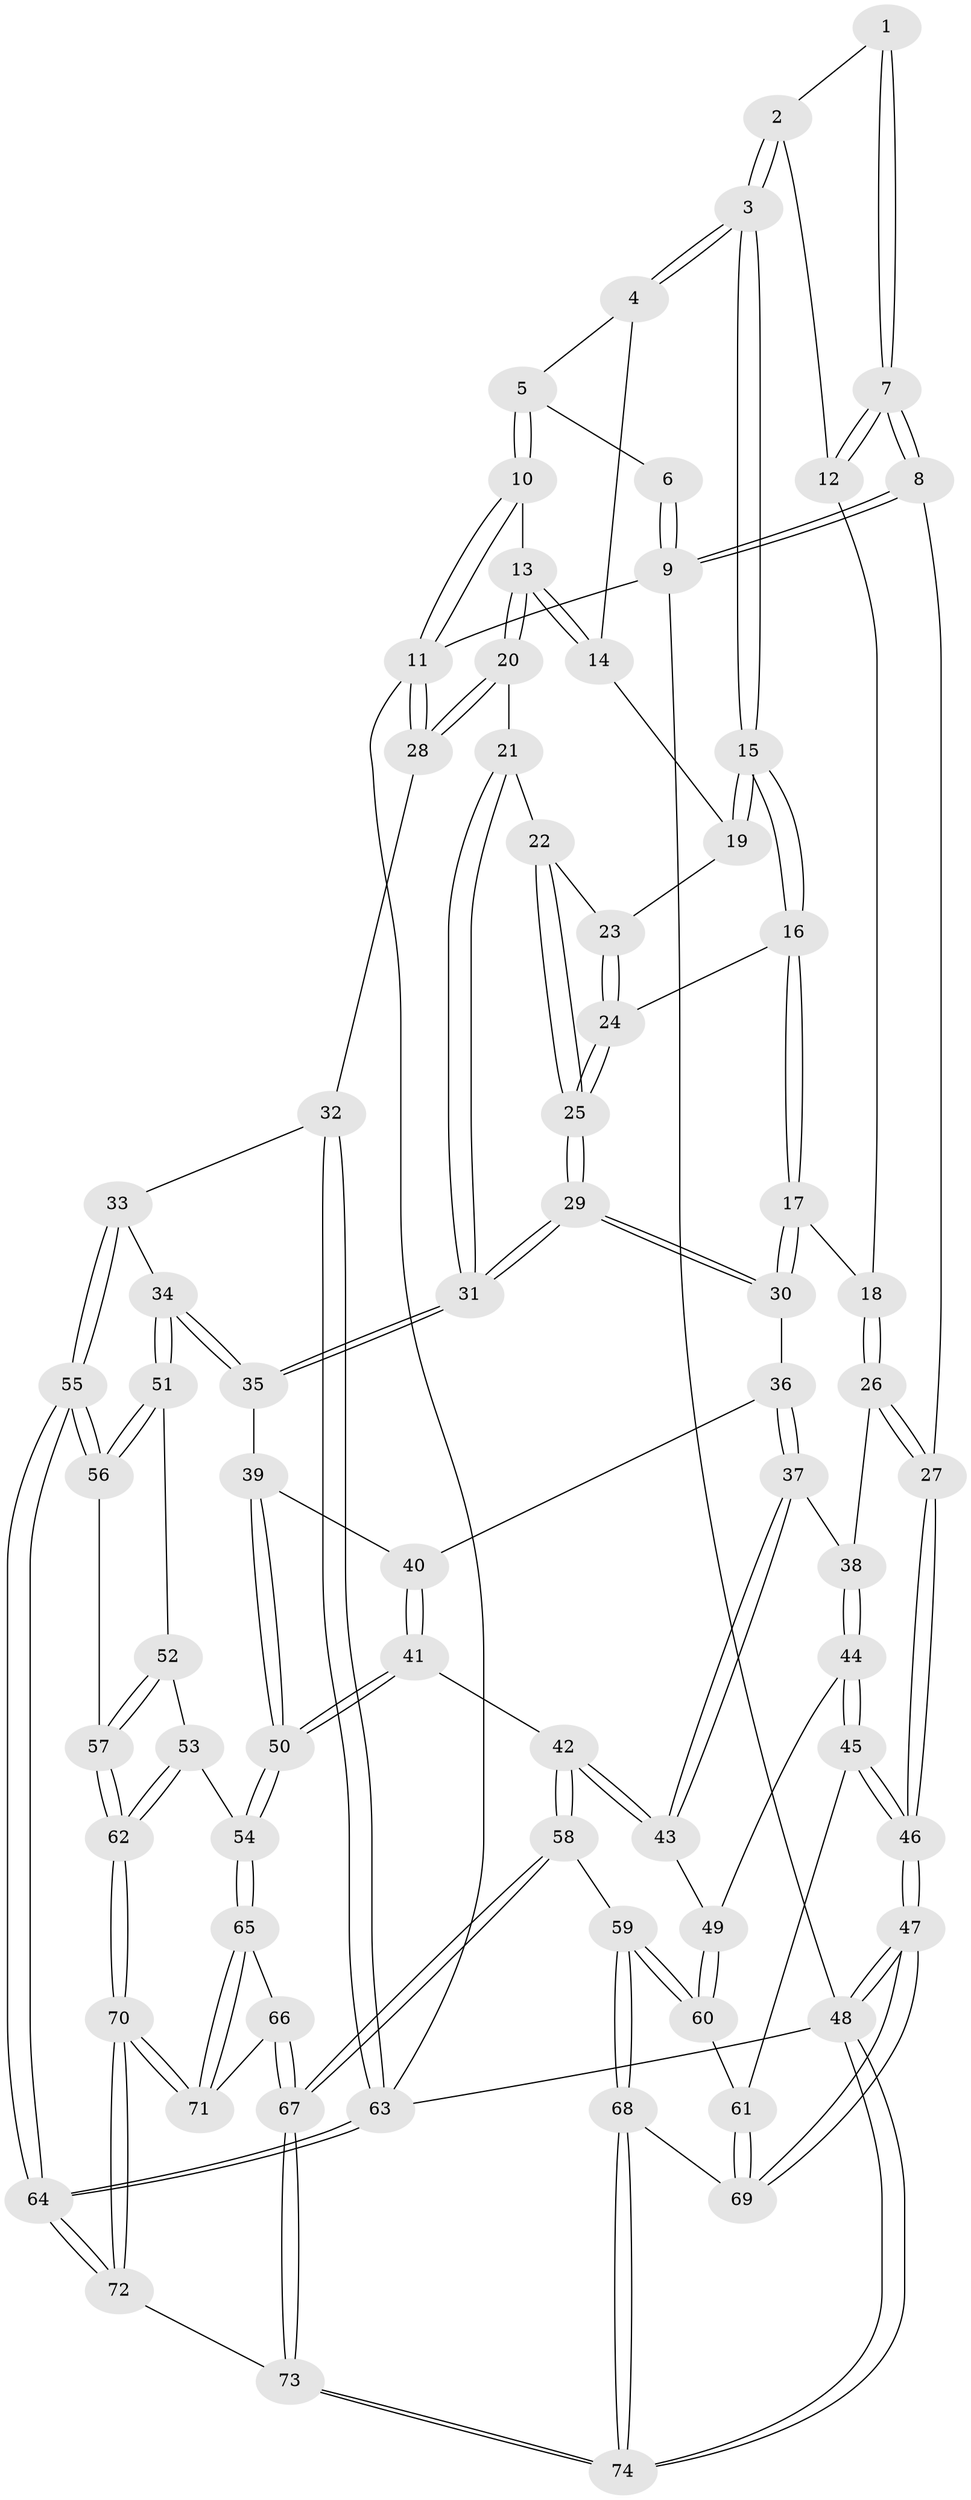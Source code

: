 // Generated by graph-tools (version 1.1) at 2025/27/03/09/25 03:27:04]
// undirected, 74 vertices, 182 edges
graph export_dot {
graph [start="1"]
  node [color=gray90,style=filled];
  1 [pos="+0.20932413022992094+0"];
  2 [pos="+0.36364728717837186+0.16920317666515167"];
  3 [pos="+0.4654382747895459+0.18397686613822445"];
  4 [pos="+0.5609234925663014+0.10330288914889595"];
  5 [pos="+0.6178303621185195+0"];
  6 [pos="+0.19043802800452792+0"];
  7 [pos="+0.017230669407226878+0.22853842124343923"];
  8 [pos="+0+0.30769142744390143"];
  9 [pos="+0+0"];
  10 [pos="+1+0"];
  11 [pos="+1+0"];
  12 [pos="+0.21214398418469524+0.2363417143440497"];
  13 [pos="+0.8123046821190956+0.2679793278596486"];
  14 [pos="+0.7367847291911804+0.24173826926903458"];
  15 [pos="+0.4593268944802107+0.3577302665377824"];
  16 [pos="+0.4584313421375373+0.3631604018775368"];
  17 [pos="+0.44772972957062934+0.38962493006603927"];
  18 [pos="+0.25323748424846104+0.37191238583222663"];
  19 [pos="+0.6683620693776479+0.35796221573805026"];
  20 [pos="+0.8678587020996523+0.3718243851564878"];
  21 [pos="+0.8309073422901002+0.4063564926025227"];
  22 [pos="+0.6844934404952466+0.3985625726101783"];
  23 [pos="+0.66835712899181+0.35803747491931326"];
  24 [pos="+0.6223604028054912+0.4170287029302005"];
  25 [pos="+0.6685634956039237+0.47418284510252345"];
  26 [pos="+0.13973423830410164+0.5229908966313878"];
  27 [pos="+0+0.3430142719640659"];
  28 [pos="+1+0.48875528303612276"];
  29 [pos="+0.6896020000802683+0.5371796709769993"];
  30 [pos="+0.4469968608799118+0.39948330693540623"];
  31 [pos="+0.7036386919971728+0.5578258183250304"];
  32 [pos="+1+0.600852408581089"];
  33 [pos="+0.9004235738050068+0.6780952446716302"];
  34 [pos="+0.7158219344661111+0.6630757012176387"];
  35 [pos="+0.6964154064930401+0.6441799371677784"];
  36 [pos="+0.4401624556372157+0.4231892127622859"];
  37 [pos="+0.2145851504739726+0.5865047972159174"];
  38 [pos="+0.16152700955134222+0.5461233687324483"];
  39 [pos="+0.6219608173340336+0.6486325228696674"];
  40 [pos="+0.4831770179151081+0.5490224888594272"];
  41 [pos="+0.3287679154829274+0.7182583855001863"];
  42 [pos="+0.2957261044942+0.7175112785632175"];
  43 [pos="+0.2447896755051842+0.6595457787140692"];
  44 [pos="+0+0.75994427108646"];
  45 [pos="+0+0.7638657099615439"];
  46 [pos="+0+0.7503513829739211"];
  47 [pos="+0+0.9995754567085815"];
  48 [pos="+0+1"];
  49 [pos="+0.057240938768482005+0.77581916524556"];
  50 [pos="+0.4621162853244138+0.7708108383968184"];
  51 [pos="+0.7157193212823331+0.6642961211730484"];
  52 [pos="+0.6378538113633835+0.7874413125287715"];
  53 [pos="+0.5766480275413911+0.8383952656822232"];
  54 [pos="+0.46967947392877607+0.7913882103111176"];
  55 [pos="+0.865568031573806+0.9852033474202229"];
  56 [pos="+0.7462249504018023+0.8952983698466356"];
  57 [pos="+0.6359850168833913+0.9214379147301828"];
  58 [pos="+0.2512536043881646+0.8569711935792522"];
  59 [pos="+0.1553676972413295+0.9177040501057148"];
  60 [pos="+0.09657324602730932+0.8363049585250584"];
  61 [pos="+0.006167719276067892+0.8703042797483497"];
  62 [pos="+0.6256160918720317+0.9260376373315906"];
  63 [pos="+1+1"];
  64 [pos="+1+1"];
  65 [pos="+0.4693998969178666+0.8000739255312909"];
  66 [pos="+0.39956351042202204+0.918132711737513"];
  67 [pos="+0.3586079111558399+0.9665104333748656"];
  68 [pos="+0.1390042595234983+0.9457542500127023"];
  69 [pos="+0.0811053079168688+0.9317480849308286"];
  70 [pos="+0.5559954366434798+1"];
  71 [pos="+0.5094882414831757+0.9184128504130086"];
  72 [pos="+0.4909315077642315+1"];
  73 [pos="+0.45441058208660795+1"];
  74 [pos="+0.11987736051254508+1"];
  1 -- 2;
  1 -- 7;
  1 -- 7;
  2 -- 3;
  2 -- 3;
  2 -- 12;
  3 -- 4;
  3 -- 4;
  3 -- 15;
  3 -- 15;
  4 -- 5;
  4 -- 14;
  5 -- 6;
  5 -- 10;
  5 -- 10;
  6 -- 9;
  6 -- 9;
  7 -- 8;
  7 -- 8;
  7 -- 12;
  7 -- 12;
  8 -- 9;
  8 -- 9;
  8 -- 27;
  9 -- 11;
  9 -- 48;
  10 -- 11;
  10 -- 11;
  10 -- 13;
  11 -- 28;
  11 -- 28;
  11 -- 63;
  12 -- 18;
  13 -- 14;
  13 -- 14;
  13 -- 20;
  13 -- 20;
  14 -- 19;
  15 -- 16;
  15 -- 16;
  15 -- 19;
  15 -- 19;
  16 -- 17;
  16 -- 17;
  16 -- 24;
  17 -- 18;
  17 -- 30;
  17 -- 30;
  18 -- 26;
  18 -- 26;
  19 -- 23;
  20 -- 21;
  20 -- 28;
  20 -- 28;
  21 -- 22;
  21 -- 31;
  21 -- 31;
  22 -- 23;
  22 -- 25;
  22 -- 25;
  23 -- 24;
  23 -- 24;
  24 -- 25;
  24 -- 25;
  25 -- 29;
  25 -- 29;
  26 -- 27;
  26 -- 27;
  26 -- 38;
  27 -- 46;
  27 -- 46;
  28 -- 32;
  29 -- 30;
  29 -- 30;
  29 -- 31;
  29 -- 31;
  30 -- 36;
  31 -- 35;
  31 -- 35;
  32 -- 33;
  32 -- 63;
  32 -- 63;
  33 -- 34;
  33 -- 55;
  33 -- 55;
  34 -- 35;
  34 -- 35;
  34 -- 51;
  34 -- 51;
  35 -- 39;
  36 -- 37;
  36 -- 37;
  36 -- 40;
  37 -- 38;
  37 -- 43;
  37 -- 43;
  38 -- 44;
  38 -- 44;
  39 -- 40;
  39 -- 50;
  39 -- 50;
  40 -- 41;
  40 -- 41;
  41 -- 42;
  41 -- 50;
  41 -- 50;
  42 -- 43;
  42 -- 43;
  42 -- 58;
  42 -- 58;
  43 -- 49;
  44 -- 45;
  44 -- 45;
  44 -- 49;
  45 -- 46;
  45 -- 46;
  45 -- 61;
  46 -- 47;
  46 -- 47;
  47 -- 48;
  47 -- 48;
  47 -- 69;
  47 -- 69;
  48 -- 74;
  48 -- 74;
  48 -- 63;
  49 -- 60;
  49 -- 60;
  50 -- 54;
  50 -- 54;
  51 -- 52;
  51 -- 56;
  51 -- 56;
  52 -- 53;
  52 -- 57;
  52 -- 57;
  53 -- 54;
  53 -- 62;
  53 -- 62;
  54 -- 65;
  54 -- 65;
  55 -- 56;
  55 -- 56;
  55 -- 64;
  55 -- 64;
  56 -- 57;
  57 -- 62;
  57 -- 62;
  58 -- 59;
  58 -- 67;
  58 -- 67;
  59 -- 60;
  59 -- 60;
  59 -- 68;
  59 -- 68;
  60 -- 61;
  61 -- 69;
  61 -- 69;
  62 -- 70;
  62 -- 70;
  63 -- 64;
  63 -- 64;
  64 -- 72;
  64 -- 72;
  65 -- 66;
  65 -- 71;
  65 -- 71;
  66 -- 67;
  66 -- 67;
  66 -- 71;
  67 -- 73;
  67 -- 73;
  68 -- 69;
  68 -- 74;
  68 -- 74;
  70 -- 71;
  70 -- 71;
  70 -- 72;
  70 -- 72;
  72 -- 73;
  73 -- 74;
  73 -- 74;
}
